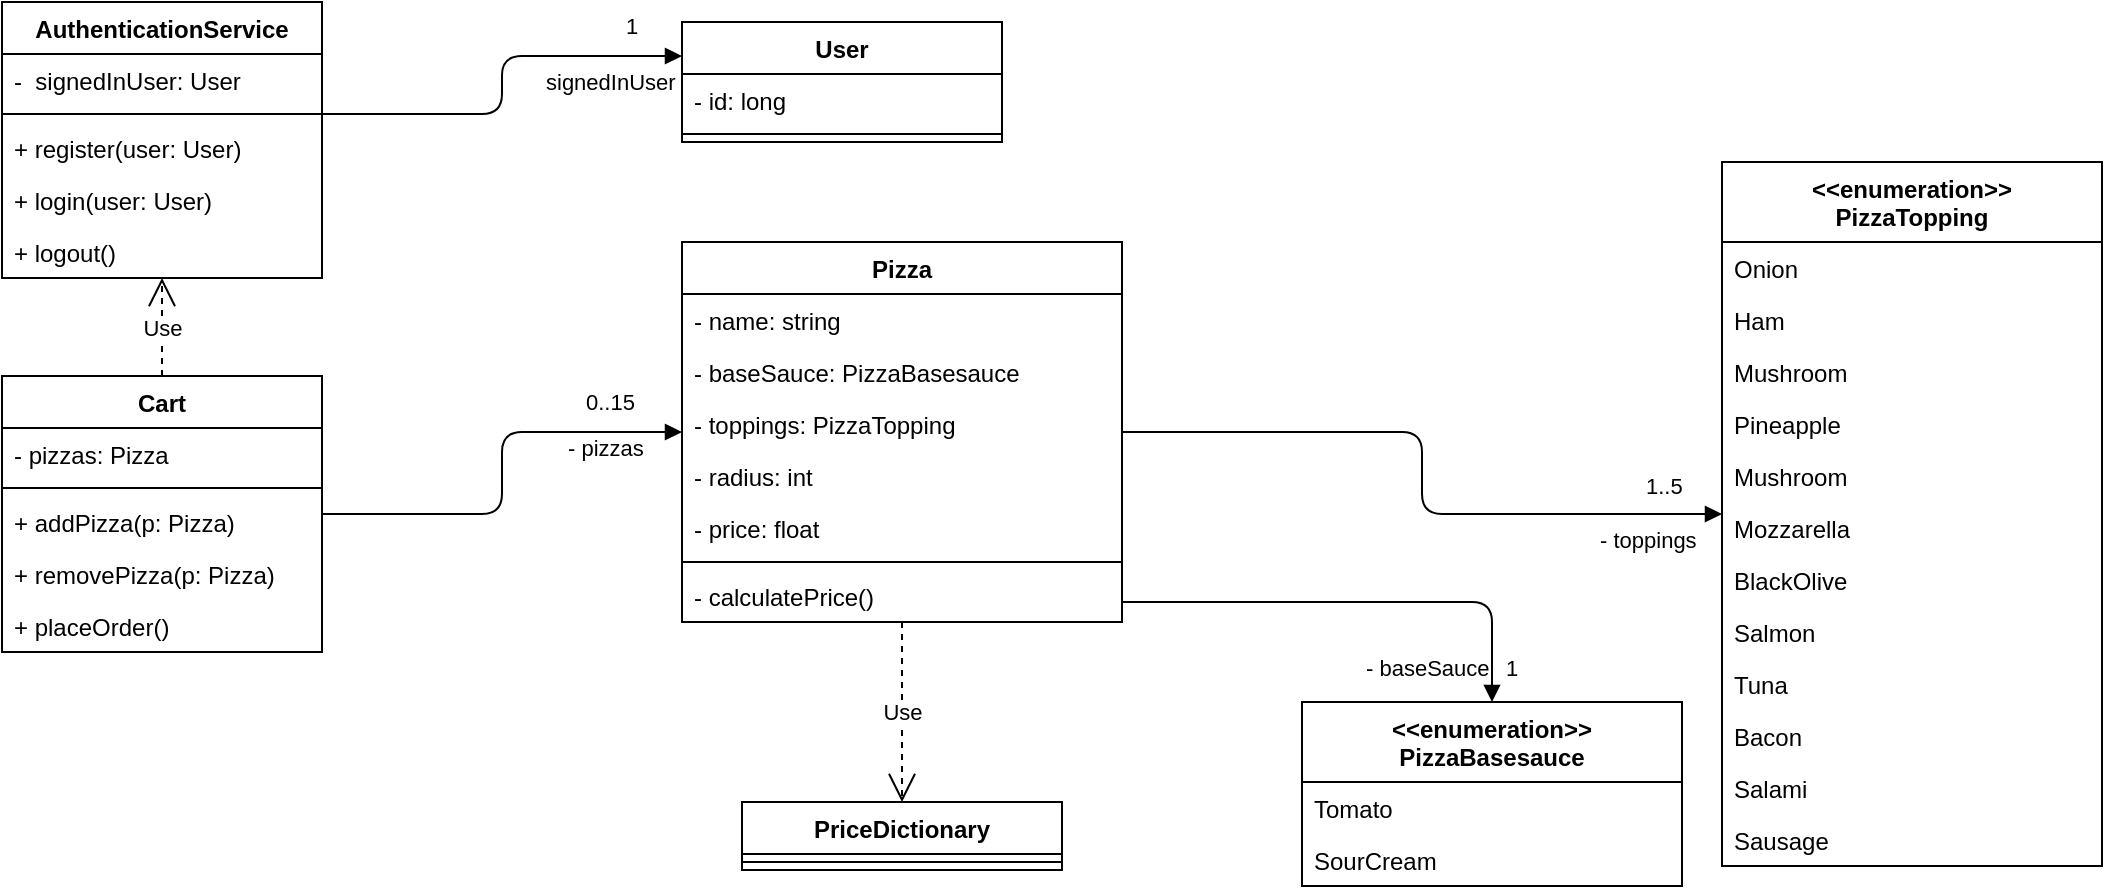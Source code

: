 <mxfile version="13.4.2" type="device"><diagram id="5qs9E-LMO9wak-sIErH1" name="Page-1"><mxGraphModel dx="2249" dy="794" grid="1" gridSize="10" guides="1" tooltips="1" connect="1" arrows="1" fold="1" page="1" pageScale="1" pageWidth="827" pageHeight="1169" math="0" shadow="0"><root><mxCell id="0"/><mxCell id="1" parent="0"/><mxCell id="7TYF7luZMrs2I7I4rsMM-11" value="&lt;&lt;enumeration&gt;&gt;&#10;PizzaTopping" style="swimlane;fontStyle=1;childLayout=stackLayout;horizontal=1;startSize=40;fillColor=none;horizontalStack=0;resizeParent=1;resizeParentMax=0;resizeLast=0;collapsible=1;marginBottom=0;" vertex="1" parent="1"><mxGeometry x="560" y="90" width="190" height="352" as="geometry"><mxRectangle x="480" y="154" width="130" height="40" as="alternateBounds"/></mxGeometry></mxCell><mxCell id="7TYF7luZMrs2I7I4rsMM-12" value="Onion" style="text;strokeColor=none;fillColor=none;align=left;verticalAlign=top;spacingLeft=4;spacingRight=4;overflow=hidden;rotatable=0;points=[[0,0.5],[1,0.5]];portConstraint=eastwest;" vertex="1" parent="7TYF7luZMrs2I7I4rsMM-11"><mxGeometry y="40" width="190" height="26" as="geometry"/></mxCell><mxCell id="7TYF7luZMrs2I7I4rsMM-13" value="Ham" style="text;strokeColor=none;fillColor=none;align=left;verticalAlign=top;spacingLeft=4;spacingRight=4;overflow=hidden;rotatable=0;points=[[0,0.5],[1,0.5]];portConstraint=eastwest;" vertex="1" parent="7TYF7luZMrs2I7I4rsMM-11"><mxGeometry y="66" width="190" height="26" as="geometry"/></mxCell><mxCell id="7TYF7luZMrs2I7I4rsMM-16" value="Mushroom" style="text;strokeColor=none;fillColor=none;align=left;verticalAlign=top;spacingLeft=4;spacingRight=4;overflow=hidden;rotatable=0;points=[[0,0.5],[1,0.5]];portConstraint=eastwest;" vertex="1" parent="7TYF7luZMrs2I7I4rsMM-11"><mxGeometry y="92" width="190" height="26" as="geometry"/></mxCell><mxCell id="7TYF7luZMrs2I7I4rsMM-17" value="Pineapple" style="text;strokeColor=none;fillColor=none;align=left;verticalAlign=top;spacingLeft=4;spacingRight=4;overflow=hidden;rotatable=0;points=[[0,0.5],[1,0.5]];portConstraint=eastwest;" vertex="1" parent="7TYF7luZMrs2I7I4rsMM-11"><mxGeometry y="118" width="190" height="26" as="geometry"/></mxCell><mxCell id="7TYF7luZMrs2I7I4rsMM-18" value="Mushroom" style="text;strokeColor=none;fillColor=none;align=left;verticalAlign=top;spacingLeft=4;spacingRight=4;overflow=hidden;rotatable=0;points=[[0,0.5],[1,0.5]];portConstraint=eastwest;" vertex="1" parent="7TYF7luZMrs2I7I4rsMM-11"><mxGeometry y="144" width="190" height="26" as="geometry"/></mxCell><mxCell id="7TYF7luZMrs2I7I4rsMM-28" value="Mozzarella" style="text;strokeColor=none;fillColor=none;align=left;verticalAlign=top;spacingLeft=4;spacingRight=4;overflow=hidden;rotatable=0;points=[[0,0.5],[1,0.5]];portConstraint=eastwest;" vertex="1" parent="7TYF7luZMrs2I7I4rsMM-11"><mxGeometry y="170" width="190" height="26" as="geometry"/></mxCell><mxCell id="7TYF7luZMrs2I7I4rsMM-29" value="BlackOlive" style="text;strokeColor=none;fillColor=none;align=left;verticalAlign=top;spacingLeft=4;spacingRight=4;overflow=hidden;rotatable=0;points=[[0,0.5],[1,0.5]];portConstraint=eastwest;" vertex="1" parent="7TYF7luZMrs2I7I4rsMM-11"><mxGeometry y="196" width="190" height="26" as="geometry"/></mxCell><mxCell id="7TYF7luZMrs2I7I4rsMM-30" value="Salmon" style="text;strokeColor=none;fillColor=none;align=left;verticalAlign=top;spacingLeft=4;spacingRight=4;overflow=hidden;rotatable=0;points=[[0,0.5],[1,0.5]];portConstraint=eastwest;" vertex="1" parent="7TYF7luZMrs2I7I4rsMM-11"><mxGeometry y="222" width="190" height="26" as="geometry"/></mxCell><mxCell id="7TYF7luZMrs2I7I4rsMM-31" value="Tuna" style="text;strokeColor=none;fillColor=none;align=left;verticalAlign=top;spacingLeft=4;spacingRight=4;overflow=hidden;rotatable=0;points=[[0,0.5],[1,0.5]];portConstraint=eastwest;" vertex="1" parent="7TYF7luZMrs2I7I4rsMM-11"><mxGeometry y="248" width="190" height="26" as="geometry"/></mxCell><mxCell id="7TYF7luZMrs2I7I4rsMM-32" value="Bacon" style="text;strokeColor=none;fillColor=none;align=left;verticalAlign=top;spacingLeft=4;spacingRight=4;overflow=hidden;rotatable=0;points=[[0,0.5],[1,0.5]];portConstraint=eastwest;" vertex="1" parent="7TYF7luZMrs2I7I4rsMM-11"><mxGeometry y="274" width="190" height="26" as="geometry"/></mxCell><mxCell id="7TYF7luZMrs2I7I4rsMM-33" value="Salami" style="text;strokeColor=none;fillColor=none;align=left;verticalAlign=top;spacingLeft=4;spacingRight=4;overflow=hidden;rotatable=0;points=[[0,0.5],[1,0.5]];portConstraint=eastwest;" vertex="1" parent="7TYF7luZMrs2I7I4rsMM-11"><mxGeometry y="300" width="190" height="26" as="geometry"/></mxCell><mxCell id="7TYF7luZMrs2I7I4rsMM-34" value="Sausage" style="text;strokeColor=none;fillColor=none;align=left;verticalAlign=top;spacingLeft=4;spacingRight=4;overflow=hidden;rotatable=0;points=[[0,0.5],[1,0.5]];portConstraint=eastwest;" vertex="1" parent="7TYF7luZMrs2I7I4rsMM-11"><mxGeometry y="326" width="190" height="26" as="geometry"/></mxCell><mxCell id="7TYF7luZMrs2I7I4rsMM-37" value="- toppings" style="endArrow=block;endFill=1;html=1;edgeStyle=orthogonalEdgeStyle;align=left;verticalAlign=top;" edge="1" parent="1" source="7TYF7luZMrs2I7I4rsMM-1" target="7TYF7luZMrs2I7I4rsMM-11"><mxGeometry x="0.628" relative="1" as="geometry"><mxPoint x="330" y="280" as="sourcePoint"/><mxPoint x="490" y="280" as="targetPoint"/><mxPoint as="offset"/></mxGeometry></mxCell><mxCell id="7TYF7luZMrs2I7I4rsMM-38" value="1..5" style="edgeLabel;resizable=0;html=1;align=left;verticalAlign=bottom;snapToPoint=0;" connectable="0" vertex="1" parent="7TYF7luZMrs2I7I4rsMM-37"><mxGeometry x="-1" relative="1" as="geometry"><mxPoint x="260" y="35" as="offset"/></mxGeometry></mxCell><mxCell id="7TYF7luZMrs2I7I4rsMM-39" value="- baseSauce" style="endArrow=block;endFill=1;html=1;edgeStyle=orthogonalEdgeStyle;align=left;verticalAlign=top;" edge="1" parent="1" source="7TYF7luZMrs2I7I4rsMM-1" target="7TYF7luZMrs2I7I4rsMM-22"><mxGeometry x="0.745" y="-65" relative="1" as="geometry"><mxPoint x="330" y="280" as="sourcePoint"/><mxPoint x="490" y="280" as="targetPoint"/><Array as="points"><mxPoint x="150" y="310"/><mxPoint x="445" y="310"/></Array><mxPoint as="offset"/></mxGeometry></mxCell><mxCell id="7TYF7luZMrs2I7I4rsMM-40" value="1" style="edgeLabel;resizable=0;html=1;align=left;verticalAlign=bottom;" connectable="0" vertex="1" parent="7TYF7luZMrs2I7I4rsMM-39"><mxGeometry x="-1" relative="1" as="geometry"><mxPoint x="190" y="41" as="offset"/></mxGeometry></mxCell><mxCell id="7TYF7luZMrs2I7I4rsMM-45" value="- pizzas" style="endArrow=block;endFill=1;html=1;edgeStyle=orthogonalEdgeStyle;align=left;verticalAlign=top;" edge="1" parent="1" source="7TYF7luZMrs2I7I4rsMM-41" target="7TYF7luZMrs2I7I4rsMM-1"><mxGeometry x="0.464" y="5" relative="1" as="geometry"><mxPoint x="330" y="280" as="sourcePoint"/><mxPoint x="490" y="280" as="targetPoint"/><mxPoint as="offset"/></mxGeometry></mxCell><mxCell id="7TYF7luZMrs2I7I4rsMM-46" value="0..15" style="edgeLabel;resizable=0;html=1;align=left;verticalAlign=bottom;" connectable="0" vertex="1" parent="7TYF7luZMrs2I7I4rsMM-45"><mxGeometry x="-1" relative="1" as="geometry"><mxPoint x="130" y="-48" as="offset"/></mxGeometry></mxCell><mxCell id="7TYF7luZMrs2I7I4rsMM-49" value="AuthenticationService" style="swimlane;fontStyle=1;align=center;verticalAlign=top;childLayout=stackLayout;horizontal=1;startSize=26;horizontalStack=0;resizeParent=1;resizeParentMax=0;resizeLast=0;collapsible=1;marginBottom=0;" vertex="1" parent="1"><mxGeometry x="-300" y="10" width="160" height="138" as="geometry"/></mxCell><mxCell id="7TYF7luZMrs2I7I4rsMM-60" value="-  signedInUser: User" style="text;strokeColor=none;fillColor=none;align=left;verticalAlign=top;spacingLeft=4;spacingRight=4;overflow=hidden;rotatable=0;points=[[0,0.5],[1,0.5]];portConstraint=eastwest;" vertex="1" parent="7TYF7luZMrs2I7I4rsMM-49"><mxGeometry y="26" width="160" height="26" as="geometry"/></mxCell><mxCell id="7TYF7luZMrs2I7I4rsMM-51" value="" style="line;strokeWidth=1;fillColor=none;align=left;verticalAlign=middle;spacingTop=-1;spacingLeft=3;spacingRight=3;rotatable=0;labelPosition=right;points=[];portConstraint=eastwest;" vertex="1" parent="7TYF7luZMrs2I7I4rsMM-49"><mxGeometry y="52" width="160" height="8" as="geometry"/></mxCell><mxCell id="7TYF7luZMrs2I7I4rsMM-67" value="+ register(user: User)" style="text;strokeColor=none;fillColor=none;align=left;verticalAlign=top;spacingLeft=4;spacingRight=4;overflow=hidden;rotatable=0;points=[[0,0.5],[1,0.5]];portConstraint=eastwest;" vertex="1" parent="7TYF7luZMrs2I7I4rsMM-49"><mxGeometry y="60" width="160" height="26" as="geometry"/></mxCell><mxCell id="7TYF7luZMrs2I7I4rsMM-52" value="+ login(user: User)" style="text;strokeColor=none;fillColor=none;align=left;verticalAlign=top;spacingLeft=4;spacingRight=4;overflow=hidden;rotatable=0;points=[[0,0.5],[1,0.5]];portConstraint=eastwest;" vertex="1" parent="7TYF7luZMrs2I7I4rsMM-49"><mxGeometry y="86" width="160" height="26" as="geometry"/></mxCell><mxCell id="7TYF7luZMrs2I7I4rsMM-59" value="+ logout()" style="text;strokeColor=none;fillColor=none;align=left;verticalAlign=top;spacingLeft=4;spacingRight=4;overflow=hidden;rotatable=0;points=[[0,0.5],[1,0.5]];portConstraint=eastwest;" vertex="1" parent="7TYF7luZMrs2I7I4rsMM-49"><mxGeometry y="112" width="160" height="26" as="geometry"/></mxCell><mxCell id="7TYF7luZMrs2I7I4rsMM-58" value="Use" style="endArrow=open;endSize=12;dashed=1;html=1;" edge="1" parent="1" source="7TYF7luZMrs2I7I4rsMM-41" target="7TYF7luZMrs2I7I4rsMM-49"><mxGeometry width="160" relative="1" as="geometry"><mxPoint x="200" y="170" as="sourcePoint"/><mxPoint x="360" y="170" as="targetPoint"/></mxGeometry></mxCell><mxCell id="7TYF7luZMrs2I7I4rsMM-65" value="signedInUser" style="endArrow=block;endFill=1;html=1;edgeStyle=orthogonalEdgeStyle;align=left;verticalAlign=top;" edge="1" parent="1" source="7TYF7luZMrs2I7I4rsMM-49" target="7TYF7luZMrs2I7I4rsMM-61"><mxGeometry x="0.33" relative="1" as="geometry"><mxPoint x="200" y="170" as="sourcePoint"/><mxPoint x="360" y="170" as="targetPoint"/><Array as="points"><mxPoint x="-50" y="66"/><mxPoint x="-50" y="37"/></Array><mxPoint as="offset"/></mxGeometry></mxCell><mxCell id="7TYF7luZMrs2I7I4rsMM-66" value="1" style="edgeLabel;resizable=0;html=1;align=left;verticalAlign=bottom;" connectable="0" vertex="1" parent="7TYF7luZMrs2I7I4rsMM-65"><mxGeometry x="-1" relative="1" as="geometry"><mxPoint x="150" y="-36" as="offset"/></mxGeometry></mxCell><mxCell id="7TYF7luZMrs2I7I4rsMM-61" value="User" style="swimlane;fontStyle=1;align=center;verticalAlign=top;childLayout=stackLayout;horizontal=1;startSize=26;horizontalStack=0;resizeParent=1;resizeParentMax=0;resizeLast=0;collapsible=1;marginBottom=0;" vertex="1" parent="1"><mxGeometry x="40" y="20" width="160" height="60" as="geometry"/></mxCell><mxCell id="7TYF7luZMrs2I7I4rsMM-68" value="- id: long" style="text;strokeColor=none;fillColor=none;align=left;verticalAlign=top;spacingLeft=4;spacingRight=4;overflow=hidden;rotatable=0;points=[[0,0.5],[1,0.5]];portConstraint=eastwest;" vertex="1" parent="7TYF7luZMrs2I7I4rsMM-61"><mxGeometry y="26" width="160" height="26" as="geometry"/></mxCell><mxCell id="7TYF7luZMrs2I7I4rsMM-63" value="" style="line;strokeWidth=1;fillColor=none;align=left;verticalAlign=middle;spacingTop=-1;spacingLeft=3;spacingRight=3;rotatable=0;labelPosition=right;points=[];portConstraint=eastwest;" vertex="1" parent="7TYF7luZMrs2I7I4rsMM-61"><mxGeometry y="52" width="160" height="8" as="geometry"/></mxCell><mxCell id="7TYF7luZMrs2I7I4rsMM-22" value="&lt;&lt;enumeration&gt;&gt;&#10;PizzaBasesauce" style="swimlane;fontStyle=1;childLayout=stackLayout;horizontal=1;startSize=40;fillColor=none;horizontalStack=0;resizeParent=1;resizeParentMax=0;resizeLast=0;collapsible=1;marginBottom=0;" vertex="1" parent="1"><mxGeometry x="350" y="360" width="190" height="92" as="geometry"/></mxCell><mxCell id="7TYF7luZMrs2I7I4rsMM-23" value="Tomato" style="text;strokeColor=none;fillColor=none;align=left;verticalAlign=top;spacingLeft=4;spacingRight=4;overflow=hidden;rotatable=0;points=[[0,0.5],[1,0.5]];portConstraint=eastwest;" vertex="1" parent="7TYF7luZMrs2I7I4rsMM-22"><mxGeometry y="40" width="190" height="26" as="geometry"/></mxCell><mxCell id="7TYF7luZMrs2I7I4rsMM-24" value="SourCream" style="text;strokeColor=none;fillColor=none;align=left;verticalAlign=top;spacingLeft=4;spacingRight=4;overflow=hidden;rotatable=0;points=[[0,0.5],[1,0.5]];portConstraint=eastwest;" vertex="1" parent="7TYF7luZMrs2I7I4rsMM-22"><mxGeometry y="66" width="190" height="26" as="geometry"/></mxCell><object label="Pizza" id="7TYF7luZMrs2I7I4rsMM-1"><mxCell style="swimlane;fontStyle=1;align=center;verticalAlign=top;childLayout=stackLayout;horizontal=1;startSize=26;horizontalStack=0;resizeParent=1;resizeParentMax=0;resizeLast=0;collapsible=1;marginBottom=0;" vertex="1" parent="1"><mxGeometry x="40" y="130" width="220" height="190" as="geometry"><mxRectangle x="170" y="210" width="60" height="26" as="alternateBounds"/></mxGeometry></mxCell></object><mxCell id="7TYF7luZMrs2I7I4rsMM-70" value="- name: string" style="text;strokeColor=none;fillColor=none;align=left;verticalAlign=top;spacingLeft=4;spacingRight=4;overflow=hidden;rotatable=0;points=[[0,0.5],[1,0.5]];portConstraint=eastwest;" vertex="1" parent="7TYF7luZMrs2I7I4rsMM-1"><mxGeometry y="26" width="220" height="26" as="geometry"/></mxCell><mxCell id="7TYF7luZMrs2I7I4rsMM-2" value="- baseSauce: PizzaBasesauce" style="text;strokeColor=none;fillColor=none;align=left;verticalAlign=top;spacingLeft=4;spacingRight=4;overflow=hidden;rotatable=0;points=[[0,0.5],[1,0.5]];portConstraint=eastwest;" vertex="1" parent="7TYF7luZMrs2I7I4rsMM-1"><mxGeometry y="52" width="220" height="26" as="geometry"/></mxCell><mxCell id="7TYF7luZMrs2I7I4rsMM-21" value="- toppings: PizzaTopping" style="text;strokeColor=none;fillColor=none;align=left;verticalAlign=top;spacingLeft=4;spacingRight=4;overflow=hidden;rotatable=0;points=[[0,0.5],[1,0.5]];portConstraint=eastwest;" vertex="1" parent="7TYF7luZMrs2I7I4rsMM-1"><mxGeometry y="78" width="220" height="26" as="geometry"/></mxCell><mxCell id="7TYF7luZMrs2I7I4rsMM-74" value="- radius: int" style="text;strokeColor=none;fillColor=none;align=left;verticalAlign=top;spacingLeft=4;spacingRight=4;overflow=hidden;rotatable=0;points=[[0,0.5],[1,0.5]];portConstraint=eastwest;" vertex="1" parent="7TYF7luZMrs2I7I4rsMM-1"><mxGeometry y="104" width="220" height="26" as="geometry"/></mxCell><mxCell id="7TYF7luZMrs2I7I4rsMM-75" value="- price: float" style="text;strokeColor=none;fillColor=none;align=left;verticalAlign=top;spacingLeft=4;spacingRight=4;overflow=hidden;rotatable=0;points=[[0,0.5],[1,0.5]];portConstraint=eastwest;" vertex="1" parent="7TYF7luZMrs2I7I4rsMM-1"><mxGeometry y="130" width="220" height="26" as="geometry"/></mxCell><mxCell id="7TYF7luZMrs2I7I4rsMM-3" value="" style="line;strokeWidth=1;fillColor=none;align=left;verticalAlign=middle;spacingTop=-1;spacingLeft=3;spacingRight=3;rotatable=0;labelPosition=right;points=[];portConstraint=eastwest;" vertex="1" parent="7TYF7luZMrs2I7I4rsMM-1"><mxGeometry y="156" width="220" height="8" as="geometry"/></mxCell><mxCell id="7TYF7luZMrs2I7I4rsMM-72" value="- calculatePrice()" style="text;strokeColor=none;fillColor=none;align=left;verticalAlign=top;spacingLeft=4;spacingRight=4;overflow=hidden;rotatable=0;points=[[0,0.5],[1,0.5]];portConstraint=eastwest;" vertex="1" parent="7TYF7luZMrs2I7I4rsMM-1"><mxGeometry y="164" width="220" height="26" as="geometry"/></mxCell><mxCell id="7TYF7luZMrs2I7I4rsMM-82" value="PriceDictionary" style="swimlane;fontStyle=1;align=center;verticalAlign=top;childLayout=stackLayout;horizontal=1;startSize=26;horizontalStack=0;resizeParent=1;resizeParentMax=0;resizeLast=0;collapsible=1;marginBottom=0;" vertex="1" parent="1"><mxGeometry x="70" y="410" width="160" height="34" as="geometry"/></mxCell><mxCell id="7TYF7luZMrs2I7I4rsMM-84" value="" style="line;strokeWidth=1;fillColor=none;align=left;verticalAlign=middle;spacingTop=-1;spacingLeft=3;spacingRight=3;rotatable=0;labelPosition=right;points=[];portConstraint=eastwest;" vertex="1" parent="7TYF7luZMrs2I7I4rsMM-82"><mxGeometry y="26" width="160" height="8" as="geometry"/></mxCell><mxCell id="7TYF7luZMrs2I7I4rsMM-86" value="Use" style="endArrow=open;endSize=12;dashed=1;html=1;" edge="1" parent="1" source="7TYF7luZMrs2I7I4rsMM-1" target="7TYF7luZMrs2I7I4rsMM-82"><mxGeometry width="160" relative="1" as="geometry"><mxPoint x="200" y="170" as="sourcePoint"/><mxPoint x="360" y="170" as="targetPoint"/></mxGeometry></mxCell><mxCell id="7TYF7luZMrs2I7I4rsMM-41" value="Cart" style="swimlane;fontStyle=1;align=center;verticalAlign=top;childLayout=stackLayout;horizontal=1;startSize=26;horizontalStack=0;resizeParent=1;resizeParentMax=0;resizeLast=0;collapsible=1;marginBottom=0;" vertex="1" parent="1"><mxGeometry x="-300" y="197" width="160" height="138" as="geometry"/></mxCell><mxCell id="7TYF7luZMrs2I7I4rsMM-42" value="- pizzas: Pizza" style="text;strokeColor=none;fillColor=none;align=left;verticalAlign=top;spacingLeft=4;spacingRight=4;overflow=hidden;rotatable=0;points=[[0,0.5],[1,0.5]];portConstraint=eastwest;" vertex="1" parent="7TYF7luZMrs2I7I4rsMM-41"><mxGeometry y="26" width="160" height="26" as="geometry"/></mxCell><mxCell id="7TYF7luZMrs2I7I4rsMM-43" value="" style="line;strokeWidth=1;fillColor=none;align=left;verticalAlign=middle;spacingTop=-1;spacingLeft=3;spacingRight=3;rotatable=0;labelPosition=right;points=[];portConstraint=eastwest;" vertex="1" parent="7TYF7luZMrs2I7I4rsMM-41"><mxGeometry y="52" width="160" height="8" as="geometry"/></mxCell><mxCell id="7TYF7luZMrs2I7I4rsMM-44" value="+ addPizza(p: Pizza)" style="text;strokeColor=none;fillColor=none;align=left;verticalAlign=top;spacingLeft=4;spacingRight=4;overflow=hidden;rotatable=0;points=[[0,0.5],[1,0.5]];portConstraint=eastwest;" vertex="1" parent="7TYF7luZMrs2I7I4rsMM-41"><mxGeometry y="60" width="160" height="26" as="geometry"/></mxCell><mxCell id="7TYF7luZMrs2I7I4rsMM-47" value="+ removePizza(p: Pizza)" style="text;strokeColor=none;fillColor=none;align=left;verticalAlign=top;spacingLeft=4;spacingRight=4;overflow=hidden;rotatable=0;points=[[0,0.5],[1,0.5]];portConstraint=eastwest;" vertex="1" parent="7TYF7luZMrs2I7I4rsMM-41"><mxGeometry y="86" width="160" height="26" as="geometry"/></mxCell><mxCell id="7TYF7luZMrs2I7I4rsMM-48" value="+ placeOrder()" style="text;strokeColor=none;fillColor=none;align=left;verticalAlign=top;spacingLeft=4;spacingRight=4;overflow=hidden;rotatable=0;points=[[0,0.5],[1,0.5]];portConstraint=eastwest;" vertex="1" parent="7TYF7luZMrs2I7I4rsMM-41"><mxGeometry y="112" width="160" height="26" as="geometry"/></mxCell></root></mxGraphModel></diagram></mxfile>